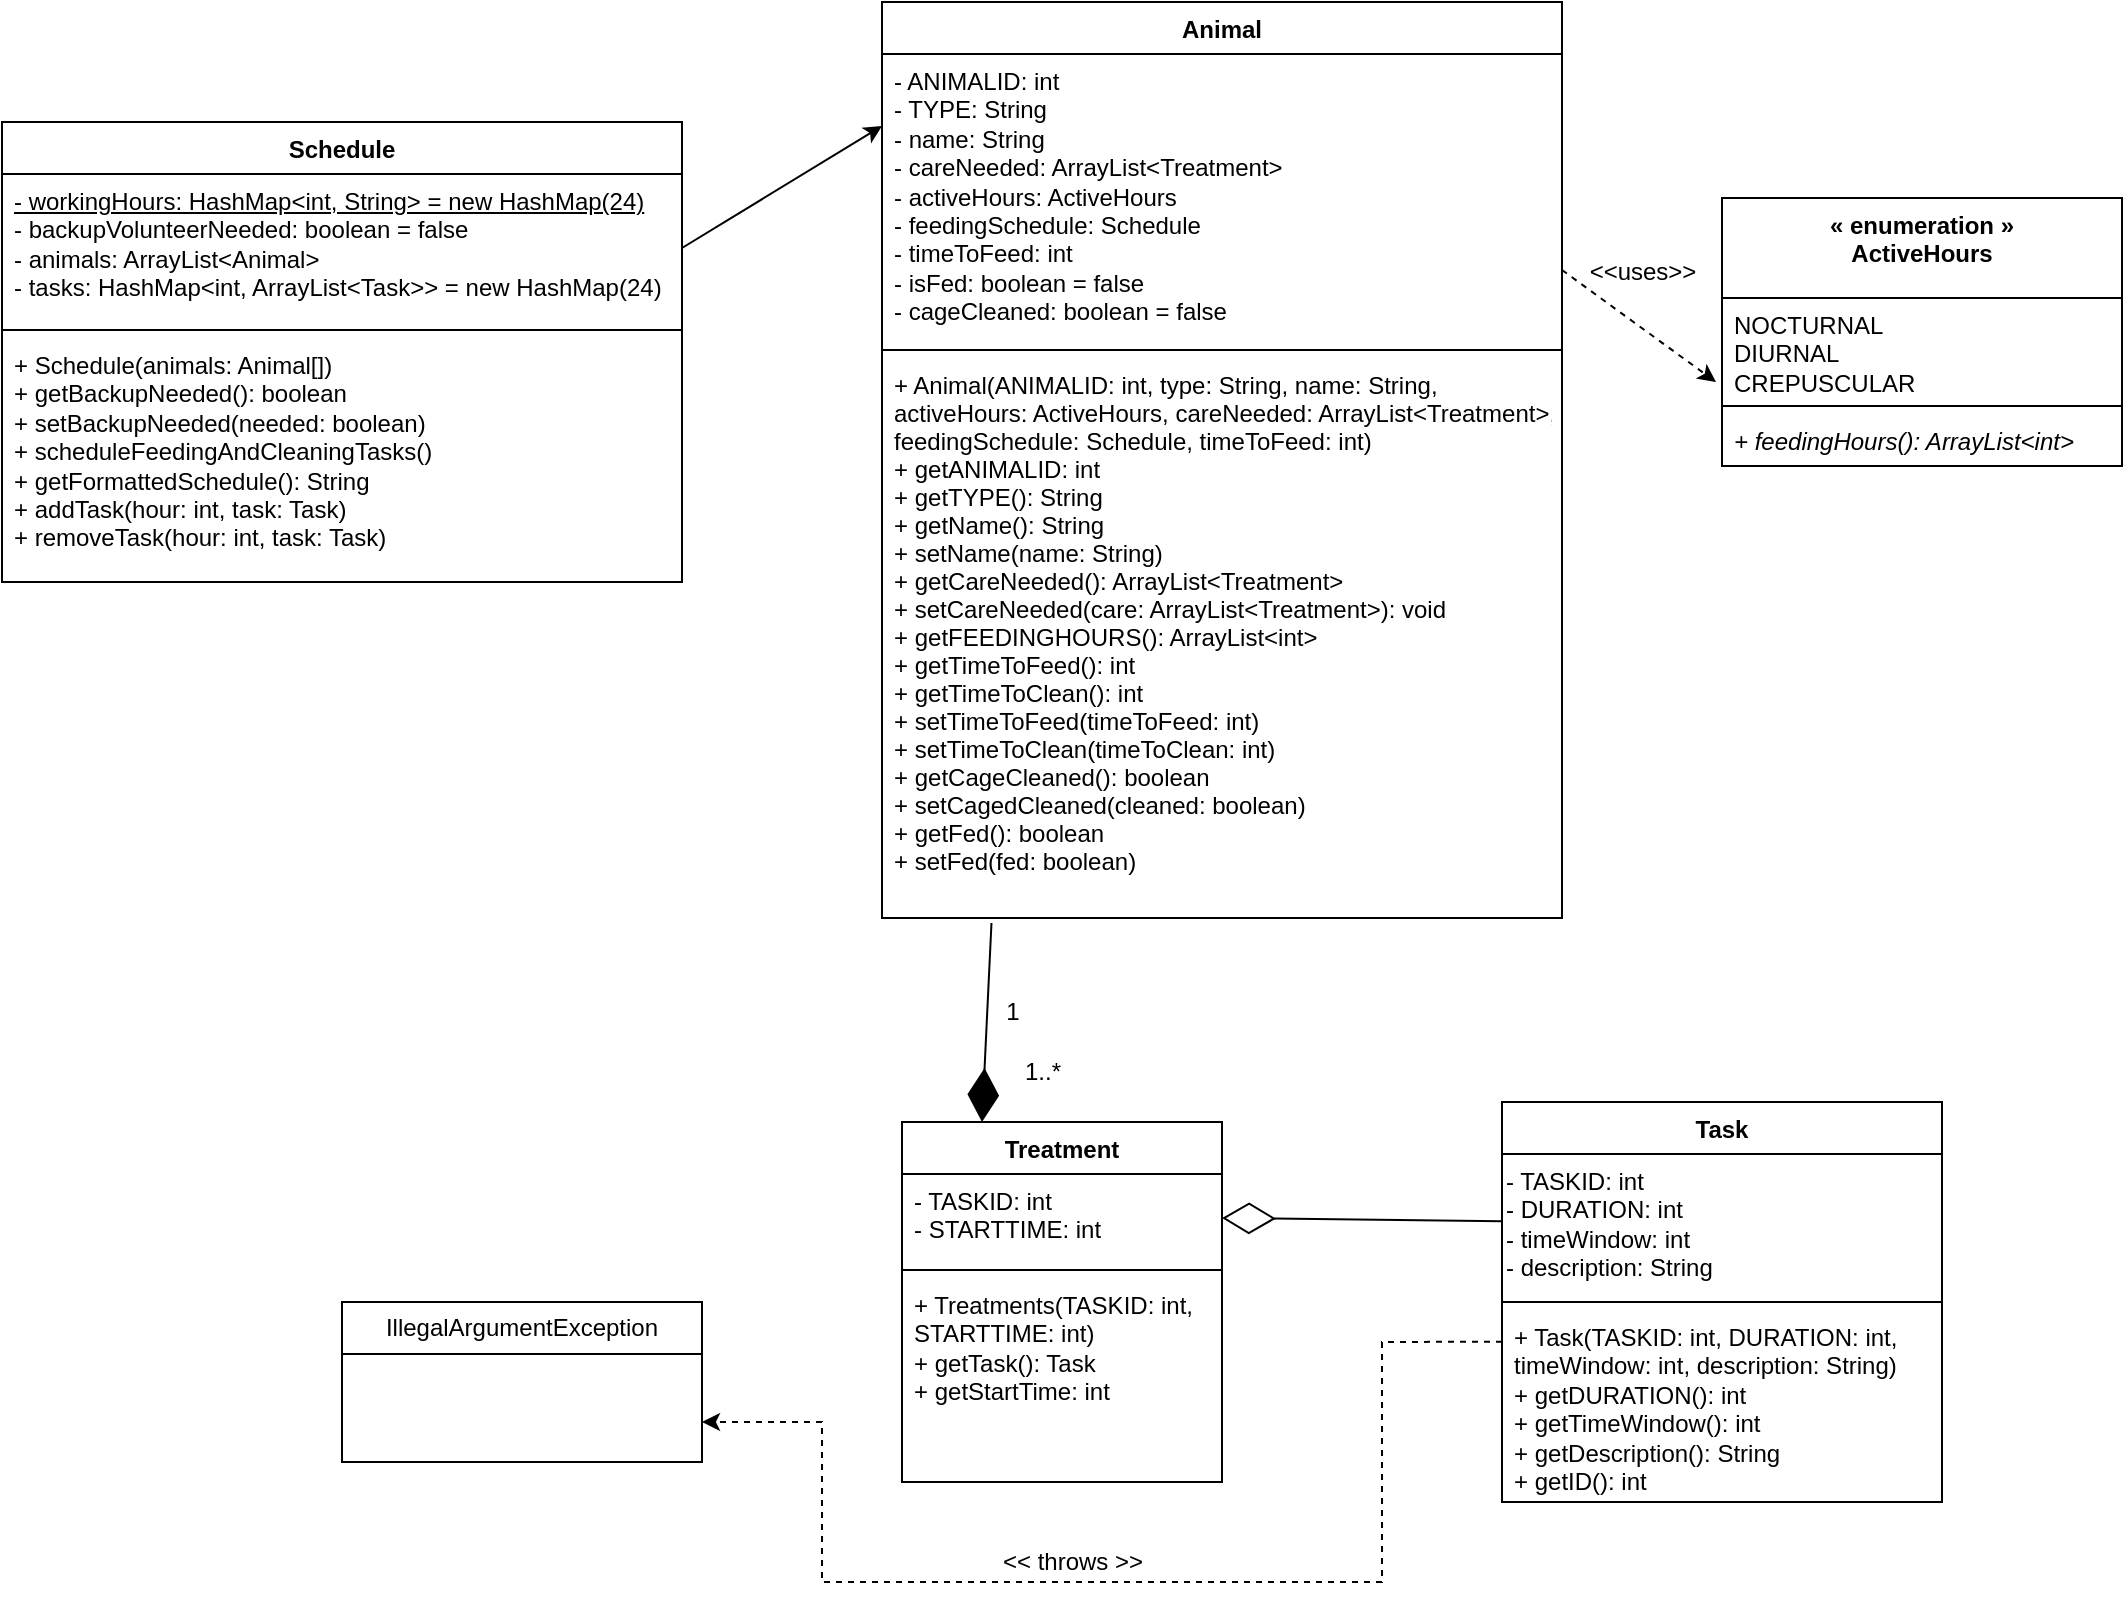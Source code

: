 <mxfile version="21.0.6" type="github">
  <diagram id="2KpLl_mZCOHA58I0HmC6" name="Page-1">
    <mxGraphModel dx="458" dy="296" grid="1" gridSize="10" guides="1" tooltips="1" connect="1" arrows="1" fold="1" page="1" pageScale="1" pageWidth="1100" pageHeight="850" math="0" shadow="0">
      <root>
        <mxCell id="0" />
        <mxCell id="1" parent="0" />
        <mxCell id="-pHp2P_mZ8aD6D5N5FeK-6" value="Animal" style="swimlane;fontStyle=1;align=center;verticalAlign=top;childLayout=stackLayout;horizontal=1;startSize=26;horizontalStack=0;resizeParent=1;resizeParentMax=0;resizeLast=0;collapsible=1;marginBottom=0;" parent="1" vertex="1">
          <mxGeometry x="470" y="10" width="340" height="458" as="geometry" />
        </mxCell>
        <mxCell id="-pHp2P_mZ8aD6D5N5FeK-33" value="&lt;span style=&quot;font-family: Helvetica; font-size: 12px; font-style: normal; font-variant-ligatures: normal; font-variant-caps: normal; font-weight: 400; letter-spacing: normal; orphans: 2; text-align: left; text-indent: 0px; text-transform: none; widows: 2; word-spacing: 0px; -webkit-text-stroke-width: 0px; text-decoration-thickness: initial; text-decoration-style: initial; text-decoration-color: initial; float: none; display: inline !important;&quot;&gt;- ANIMALID: int&lt;br&gt;- TYPE: String&lt;br&gt;- name: String&lt;br&gt;- careNeeded: ArrayList&amp;lt;Treatment&amp;gt;&lt;br&gt;- activeHours: ActiveHours&lt;br&gt;- feedingSchedule: Schedule&lt;br&gt;- timeToFeed: int&lt;br&gt;- isFed: boolean = false&lt;br&gt;- cageCleaned: boolean = false&lt;br&gt;&lt;/span&gt;" style="text;whiteSpace=wrap;html=1;labelBackgroundColor=none;fontColor=default;spacingLeft=4;spacingRight=4;fontStyle=0;" parent="-pHp2P_mZ8aD6D5N5FeK-6" vertex="1">
          <mxGeometry y="26" width="340" height="144" as="geometry" />
        </mxCell>
        <mxCell id="-pHp2P_mZ8aD6D5N5FeK-11" value="" style="line;strokeWidth=1;fillColor=none;align=left;verticalAlign=middle;spacingTop=-1;spacingLeft=3;spacingRight=3;rotatable=0;labelPosition=right;points=[];portConstraint=eastwest;strokeColor=inherit;" parent="-pHp2P_mZ8aD6D5N5FeK-6" vertex="1">
          <mxGeometry y="170" width="340" height="8" as="geometry" />
        </mxCell>
        <mxCell id="-pHp2P_mZ8aD6D5N5FeK-12" value="+ Animal(ANIMALID: int, type: String, name: String, &#xa;activeHours: ActiveHours, careNeeded: ArrayList&lt;Treatment&gt;, &#xa;feedingSchedule: Schedule, timeToFeed: int)&#xa;+ getANIMALID: int&#xa;+ getTYPE(): String&#xa;+ getName(): String&#xa;+ setName(name: String)&#xa;+ getCareNeeded(): ArrayList&lt;Treatment&gt;&#xa;+ setCareNeeded(care: ArrayList&lt;Treatment&gt;): void&#xa;+ getFEEDINGHOURS(): ArrayList&lt;int&gt;&#xa;+ getTimeToFeed(): int&#xa;+ getTimeToClean(): int&#xa;+ setTimeToFeed(timeToFeed: int)&#xa;+ setTimeToClean(timeToClean: int)&#xa;+ getCageCleaned(): boolean&#xa;+ setCagedCleaned(cleaned: boolean)&#xa;+ getFed(): boolean&#xa;+ setFed(fed: boolean)&#xa;&#xa;" style="text;strokeColor=none;fillColor=none;align=left;verticalAlign=top;spacingLeft=4;spacingRight=4;overflow=hidden;rotatable=0;points=[[0,0.5],[1,0.5]];portConstraint=eastwest;" parent="-pHp2P_mZ8aD6D5N5FeK-6" vertex="1">
          <mxGeometry y="178" width="340" height="280" as="geometry" />
        </mxCell>
        <mxCell id="-pHp2P_mZ8aD6D5N5FeK-13" value="« enumeration »&lt;br style=&quot;border-color: var(--border-color); font-weight: 400;&quot;&gt;&lt;b style=&quot;border-color: var(--border-color);&quot;&gt;ActiveHours&lt;/b&gt;" style="swimlane;fontStyle=1;align=center;verticalAlign=top;childLayout=stackLayout;horizontal=1;startSize=50;horizontalStack=0;resizeParent=1;resizeParentMax=0;resizeLast=0;collapsible=1;marginBottom=0;whiteSpace=wrap;html=1;" parent="1" vertex="1">
          <mxGeometry x="890" y="108" width="200" height="134" as="geometry" />
        </mxCell>
        <mxCell id="-pHp2P_mZ8aD6D5N5FeK-14" value="NOCTURNAL&lt;br&gt;DIURNAL&lt;br&gt;CREPUSCULAR" style="text;strokeColor=none;fillColor=none;align=left;verticalAlign=top;spacingLeft=4;spacingRight=4;overflow=hidden;rotatable=0;points=[[0,0.5],[1,0.5]];portConstraint=eastwest;whiteSpace=wrap;html=1;" parent="-pHp2P_mZ8aD6D5N5FeK-13" vertex="1">
          <mxGeometry y="50" width="200" height="50" as="geometry" />
        </mxCell>
        <mxCell id="-pHp2P_mZ8aD6D5N5FeK-15" value="" style="line;strokeWidth=1;fillColor=none;align=left;verticalAlign=middle;spacingTop=-1;spacingLeft=3;spacingRight=3;rotatable=0;labelPosition=right;points=[];portConstraint=eastwest;strokeColor=inherit;" parent="-pHp2P_mZ8aD6D5N5FeK-13" vertex="1">
          <mxGeometry y="100" width="200" height="8" as="geometry" />
        </mxCell>
        <mxCell id="-pHp2P_mZ8aD6D5N5FeK-16" value="&lt;i&gt;+ feedingHours(): ArrayList&amp;lt;int&amp;gt;&lt;/i&gt;" style="text;strokeColor=none;fillColor=none;align=left;verticalAlign=top;spacingLeft=4;spacingRight=4;overflow=hidden;rotatable=0;points=[[0,0.5],[1,0.5]];portConstraint=eastwest;whiteSpace=wrap;html=1;" parent="-pHp2P_mZ8aD6D5N5FeK-13" vertex="1">
          <mxGeometry y="108" width="200" height="26" as="geometry" />
        </mxCell>
        <mxCell id="-pHp2P_mZ8aD6D5N5FeK-19" value="Task" style="swimlane;fontStyle=1;align=center;verticalAlign=top;childLayout=stackLayout;horizontal=1;startSize=26;horizontalStack=0;resizeParent=1;resizeParentMax=0;resizeLast=0;collapsible=1;marginBottom=0;whiteSpace=wrap;html=1;" parent="1" vertex="1">
          <mxGeometry x="780" y="560" width="220" height="200" as="geometry" />
        </mxCell>
        <mxCell id="3hYf7BkFwzR19k11kG9j-5" value="&lt;div style=&quot;&quot;&gt;&lt;span style=&quot;background-color: initial;&quot;&gt;- TASKID: int&lt;/span&gt;&lt;/div&gt;&lt;div style=&quot;&quot;&gt;&lt;span style=&quot;background-color: initial;&quot;&gt;- DURATION: int&lt;/span&gt;&lt;/div&gt;&lt;div style=&quot;&quot;&gt;&lt;span style=&quot;background-color: initial;&quot;&gt;- timeWindow: int&lt;/span&gt;&lt;/div&gt;&lt;div style=&quot;&quot;&gt;&lt;span style=&quot;background-color: initial;&quot;&gt;- description: String&lt;/span&gt;&lt;/div&gt;" style="text;html=1;align=left;verticalAlign=middle;resizable=0;points=[];autosize=1;strokeColor=none;fillColor=none;" parent="-pHp2P_mZ8aD6D5N5FeK-19" vertex="1">
          <mxGeometry y="26" width="220" height="70" as="geometry" />
        </mxCell>
        <mxCell id="-pHp2P_mZ8aD6D5N5FeK-22" value="" style="line;strokeWidth=1;fillColor=none;align=left;verticalAlign=middle;spacingTop=-1;spacingLeft=3;spacingRight=3;rotatable=0;labelPosition=right;points=[];portConstraint=eastwest;strokeColor=inherit;" parent="-pHp2P_mZ8aD6D5N5FeK-19" vertex="1">
          <mxGeometry y="96" width="220" height="8" as="geometry" />
        </mxCell>
        <mxCell id="-pHp2P_mZ8aD6D5N5FeK-23" value="+ Task(TASKID: int, DURATION: int, timeWindow: int, description: String)&lt;br&gt;+ getDURATION(): int&lt;br&gt;+ getTimeWindow(): int&lt;br&gt;+ getDescription(): String&lt;br&gt;+ getID(): int" style="text;strokeColor=none;fillColor=none;align=left;verticalAlign=top;spacingLeft=4;spacingRight=4;overflow=hidden;rotatable=0;points=[[0,0.5],[1,0.5]];portConstraint=eastwest;whiteSpace=wrap;html=1;" parent="-pHp2P_mZ8aD6D5N5FeK-19" vertex="1">
          <mxGeometry y="104" width="220" height="96" as="geometry" />
        </mxCell>
        <mxCell id="X3xmoL7LCD3JFngqE5RC-1" value="" style="html=1;labelBackgroundColor=#ffffff;startArrow=none;startFill=0;startSize=6;endArrow=classic;endFill=1;endSize=6;jettySize=auto;orthogonalLoop=1;strokeWidth=1;dashed=1;fontSize=14;rounded=0;exitX=1;exitY=0.75;exitDx=0;exitDy=0;entryX=-0.015;entryY=0.84;entryDx=0;entryDy=0;entryPerimeter=0;" parent="1" source="-pHp2P_mZ8aD6D5N5FeK-33" target="-pHp2P_mZ8aD6D5N5FeK-14" edge="1">
          <mxGeometry width="60" height="60" relative="1" as="geometry">
            <mxPoint x="730" y="116" as="sourcePoint" />
            <mxPoint x="830" y="230" as="targetPoint" />
          </mxGeometry>
        </mxCell>
        <mxCell id="X3xmoL7LCD3JFngqE5RC-2" value="&amp;lt;&amp;lt;uses&amp;gt;&amp;gt;" style="text;html=1;align=center;verticalAlign=middle;resizable=0;points=[];autosize=1;strokeColor=none;fillColor=none;" parent="1" vertex="1">
          <mxGeometry x="810" y="130" width="80" height="30" as="geometry" />
        </mxCell>
        <mxCell id="X3xmoL7LCD3JFngqE5RC-3" value="Treatment" style="swimlane;fontStyle=1;align=center;verticalAlign=top;childLayout=stackLayout;horizontal=1;startSize=26;horizontalStack=0;resizeParent=1;resizeParentMax=0;resizeLast=0;collapsible=1;marginBottom=0;whiteSpace=wrap;html=1;" parent="1" vertex="1">
          <mxGeometry x="480" y="570" width="160" height="180" as="geometry" />
        </mxCell>
        <mxCell id="X3xmoL7LCD3JFngqE5RC-4" value="- TASKID: int&lt;br&gt;- STARTTIME: int" style="text;strokeColor=none;fillColor=none;align=left;verticalAlign=top;spacingLeft=4;spacingRight=4;overflow=hidden;rotatable=0;points=[[0,0.5],[1,0.5]];portConstraint=eastwest;whiteSpace=wrap;html=1;" parent="X3xmoL7LCD3JFngqE5RC-3" vertex="1">
          <mxGeometry y="26" width="160" height="44" as="geometry" />
        </mxCell>
        <mxCell id="X3xmoL7LCD3JFngqE5RC-5" value="" style="line;strokeWidth=1;fillColor=none;align=left;verticalAlign=middle;spacingTop=-1;spacingLeft=3;spacingRight=3;rotatable=0;labelPosition=right;points=[];portConstraint=eastwest;strokeColor=inherit;" parent="X3xmoL7LCD3JFngqE5RC-3" vertex="1">
          <mxGeometry y="70" width="160" height="8" as="geometry" />
        </mxCell>
        <mxCell id="X3xmoL7LCD3JFngqE5RC-6" value="+ Treatments(TASKID: int, STARTTIME: int)&lt;br&gt;+ getTask(): Task&lt;br&gt;+ getStartTime: int" style="text;strokeColor=none;fillColor=none;align=left;verticalAlign=top;spacingLeft=4;spacingRight=4;overflow=hidden;rotatable=0;points=[[0,0.5],[1,0.5]];portConstraint=eastwest;whiteSpace=wrap;html=1;" parent="X3xmoL7LCD3JFngqE5RC-3" vertex="1">
          <mxGeometry y="78" width="160" height="102" as="geometry" />
        </mxCell>
        <mxCell id="X3xmoL7LCD3JFngqE5RC-8" value="" style="endArrow=diamondThin;endFill=1;endSize=24;html=1;rounded=0;exitX=0.161;exitY=1.009;exitDx=0;exitDy=0;exitPerimeter=0;entryX=0.25;entryY=0;entryDx=0;entryDy=0;" parent="1" source="-pHp2P_mZ8aD6D5N5FeK-12" target="X3xmoL7LCD3JFngqE5RC-3" edge="1">
          <mxGeometry width="160" relative="1" as="geometry">
            <mxPoint x="480" y="452" as="sourcePoint" />
            <mxPoint x="620" y="450" as="targetPoint" />
          </mxGeometry>
        </mxCell>
        <mxCell id="X3xmoL7LCD3JFngqE5RC-9" value="1" style="text;html=1;align=center;verticalAlign=middle;resizable=0;points=[];autosize=1;strokeColor=none;fillColor=none;" parent="1" vertex="1">
          <mxGeometry x="520" y="500" width="30" height="30" as="geometry" />
        </mxCell>
        <mxCell id="X3xmoL7LCD3JFngqE5RC-10" value="1..*" style="text;html=1;align=center;verticalAlign=middle;resizable=0;points=[];autosize=1;strokeColor=none;fillColor=none;" parent="1" vertex="1">
          <mxGeometry x="530" y="530" width="40" height="30" as="geometry" />
        </mxCell>
        <mxCell id="X3xmoL7LCD3JFngqE5RC-11" value="" style="endArrow=diamondThin;endFill=0;endSize=24;html=1;rounded=0;entryX=1;entryY=0.5;entryDx=0;entryDy=0;" parent="1" source="3hYf7BkFwzR19k11kG9j-5" target="X3xmoL7LCD3JFngqE5RC-4" edge="1">
          <mxGeometry width="160" relative="1" as="geometry">
            <mxPoint x="620" y="599.5" as="sourcePoint" />
            <mxPoint x="780" y="599.5" as="targetPoint" />
          </mxGeometry>
        </mxCell>
        <mxCell id="X3xmoL7LCD3JFngqE5RC-12" value="Schedule" style="swimlane;fontStyle=1;align=center;verticalAlign=top;childLayout=stackLayout;horizontal=1;startSize=26;horizontalStack=0;resizeParent=1;resizeParentMax=0;resizeLast=0;collapsible=1;marginBottom=0;whiteSpace=wrap;html=1;" parent="1" vertex="1">
          <mxGeometry x="30" y="70" width="340" height="230" as="geometry" />
        </mxCell>
        <mxCell id="X3xmoL7LCD3JFngqE5RC-13" value="&lt;u&gt;- workingHours: HashMap&amp;lt;int, String&amp;gt; = new HashMap(24)&lt;br&gt;&lt;/u&gt;- backupVolunteerNeeded: boolean = false&lt;br&gt;- animals: ArrayList&amp;lt;Animal&amp;gt;&amp;nbsp;&lt;br&gt;- tasks: HashMap&amp;lt;int, ArrayList&amp;lt;Task&amp;gt;&amp;gt; = new HashMap(24)" style="text;strokeColor=none;fillColor=none;align=left;verticalAlign=top;spacingLeft=4;spacingRight=4;overflow=hidden;rotatable=0;points=[[0,0.5],[1,0.5]];portConstraint=eastwest;whiteSpace=wrap;html=1;" parent="X3xmoL7LCD3JFngqE5RC-12" vertex="1">
          <mxGeometry y="26" width="340" height="74" as="geometry" />
        </mxCell>
        <mxCell id="X3xmoL7LCD3JFngqE5RC-14" value="" style="line;strokeWidth=1;fillColor=none;align=left;verticalAlign=middle;spacingTop=-1;spacingLeft=3;spacingRight=3;rotatable=0;labelPosition=right;points=[];portConstraint=eastwest;strokeColor=inherit;" parent="X3xmoL7LCD3JFngqE5RC-12" vertex="1">
          <mxGeometry y="100" width="340" height="8" as="geometry" />
        </mxCell>
        <mxCell id="X3xmoL7LCD3JFngqE5RC-15" value="+ Schedule(animals: Animal[])&lt;br&gt;+ getBackupNeeded(): boolean&lt;br&gt;+ setBackupNeeded(needed: boolean)&lt;br&gt;+ scheduleFeedingAndCleaningTasks()&lt;br&gt;+ getFormattedSchedule(): String&lt;br&gt;+ addTask(hour: int, task: Task)&lt;br&gt;+ removeTask(hour: int, task: Task)" style="text;strokeColor=none;fillColor=none;align=left;verticalAlign=top;spacingLeft=4;spacingRight=4;overflow=hidden;rotatable=0;points=[[0,0.5],[1,0.5]];portConstraint=eastwest;whiteSpace=wrap;html=1;" parent="X3xmoL7LCD3JFngqE5RC-12" vertex="1">
          <mxGeometry y="108" width="340" height="122" as="geometry" />
        </mxCell>
        <mxCell id="3hYf7BkFwzR19k11kG9j-4" value="" style="endArrow=classic;html=1;rounded=0;exitX=1;exitY=0.5;exitDx=0;exitDy=0;entryX=0;entryY=0.25;entryDx=0;entryDy=0;" parent="1" source="X3xmoL7LCD3JFngqE5RC-13" target="-pHp2P_mZ8aD6D5N5FeK-33" edge="1">
          <mxGeometry width="50" height="50" relative="1" as="geometry">
            <mxPoint x="360" y="90" as="sourcePoint" />
            <mxPoint x="410" y="40" as="targetPoint" />
          </mxGeometry>
        </mxCell>
        <mxCell id="3hYf7BkFwzR19k11kG9j-6" value="IllegalArgumentException" style="swimlane;fontStyle=0;childLayout=stackLayout;horizontal=1;startSize=26;fillColor=none;horizontalStack=0;resizeParent=1;resizeParentMax=0;resizeLast=0;collapsible=1;marginBottom=0;whiteSpace=wrap;html=1;" parent="1" vertex="1">
          <mxGeometry x="200" y="660" width="180" height="80" as="geometry" />
        </mxCell>
        <mxCell id="3hYf7BkFwzR19k11kG9j-11" value="" style="html=1;labelBackgroundColor=#ffffff;startArrow=none;startFill=0;startSize=6;endArrow=classic;endFill=1;endSize=6;jettySize=auto;orthogonalLoop=1;strokeWidth=1;dashed=1;fontSize=14;rounded=0;exitX=0;exitY=0.165;exitDx=0;exitDy=0;exitPerimeter=0;entryX=1;entryY=0.75;entryDx=0;entryDy=0;" parent="1" source="-pHp2P_mZ8aD6D5N5FeK-23" target="3hYf7BkFwzR19k11kG9j-6" edge="1">
          <mxGeometry width="60" height="60" relative="1" as="geometry">
            <mxPoint x="680" y="780" as="sourcePoint" />
            <mxPoint x="740" y="720" as="targetPoint" />
            <Array as="points">
              <mxPoint x="720" y="680" />
              <mxPoint x="720" y="800" />
              <mxPoint x="440" y="800" />
              <mxPoint x="440" y="720" />
            </Array>
          </mxGeometry>
        </mxCell>
        <mxCell id="3hYf7BkFwzR19k11kG9j-12" value="&amp;lt;&amp;lt; throws &amp;gt;&amp;gt;" style="text;html=1;align=center;verticalAlign=middle;resizable=0;points=[];autosize=1;strokeColor=none;fillColor=none;" parent="1" vertex="1">
          <mxGeometry x="520" y="775" width="90" height="30" as="geometry" />
        </mxCell>
      </root>
    </mxGraphModel>
  </diagram>
</mxfile>
